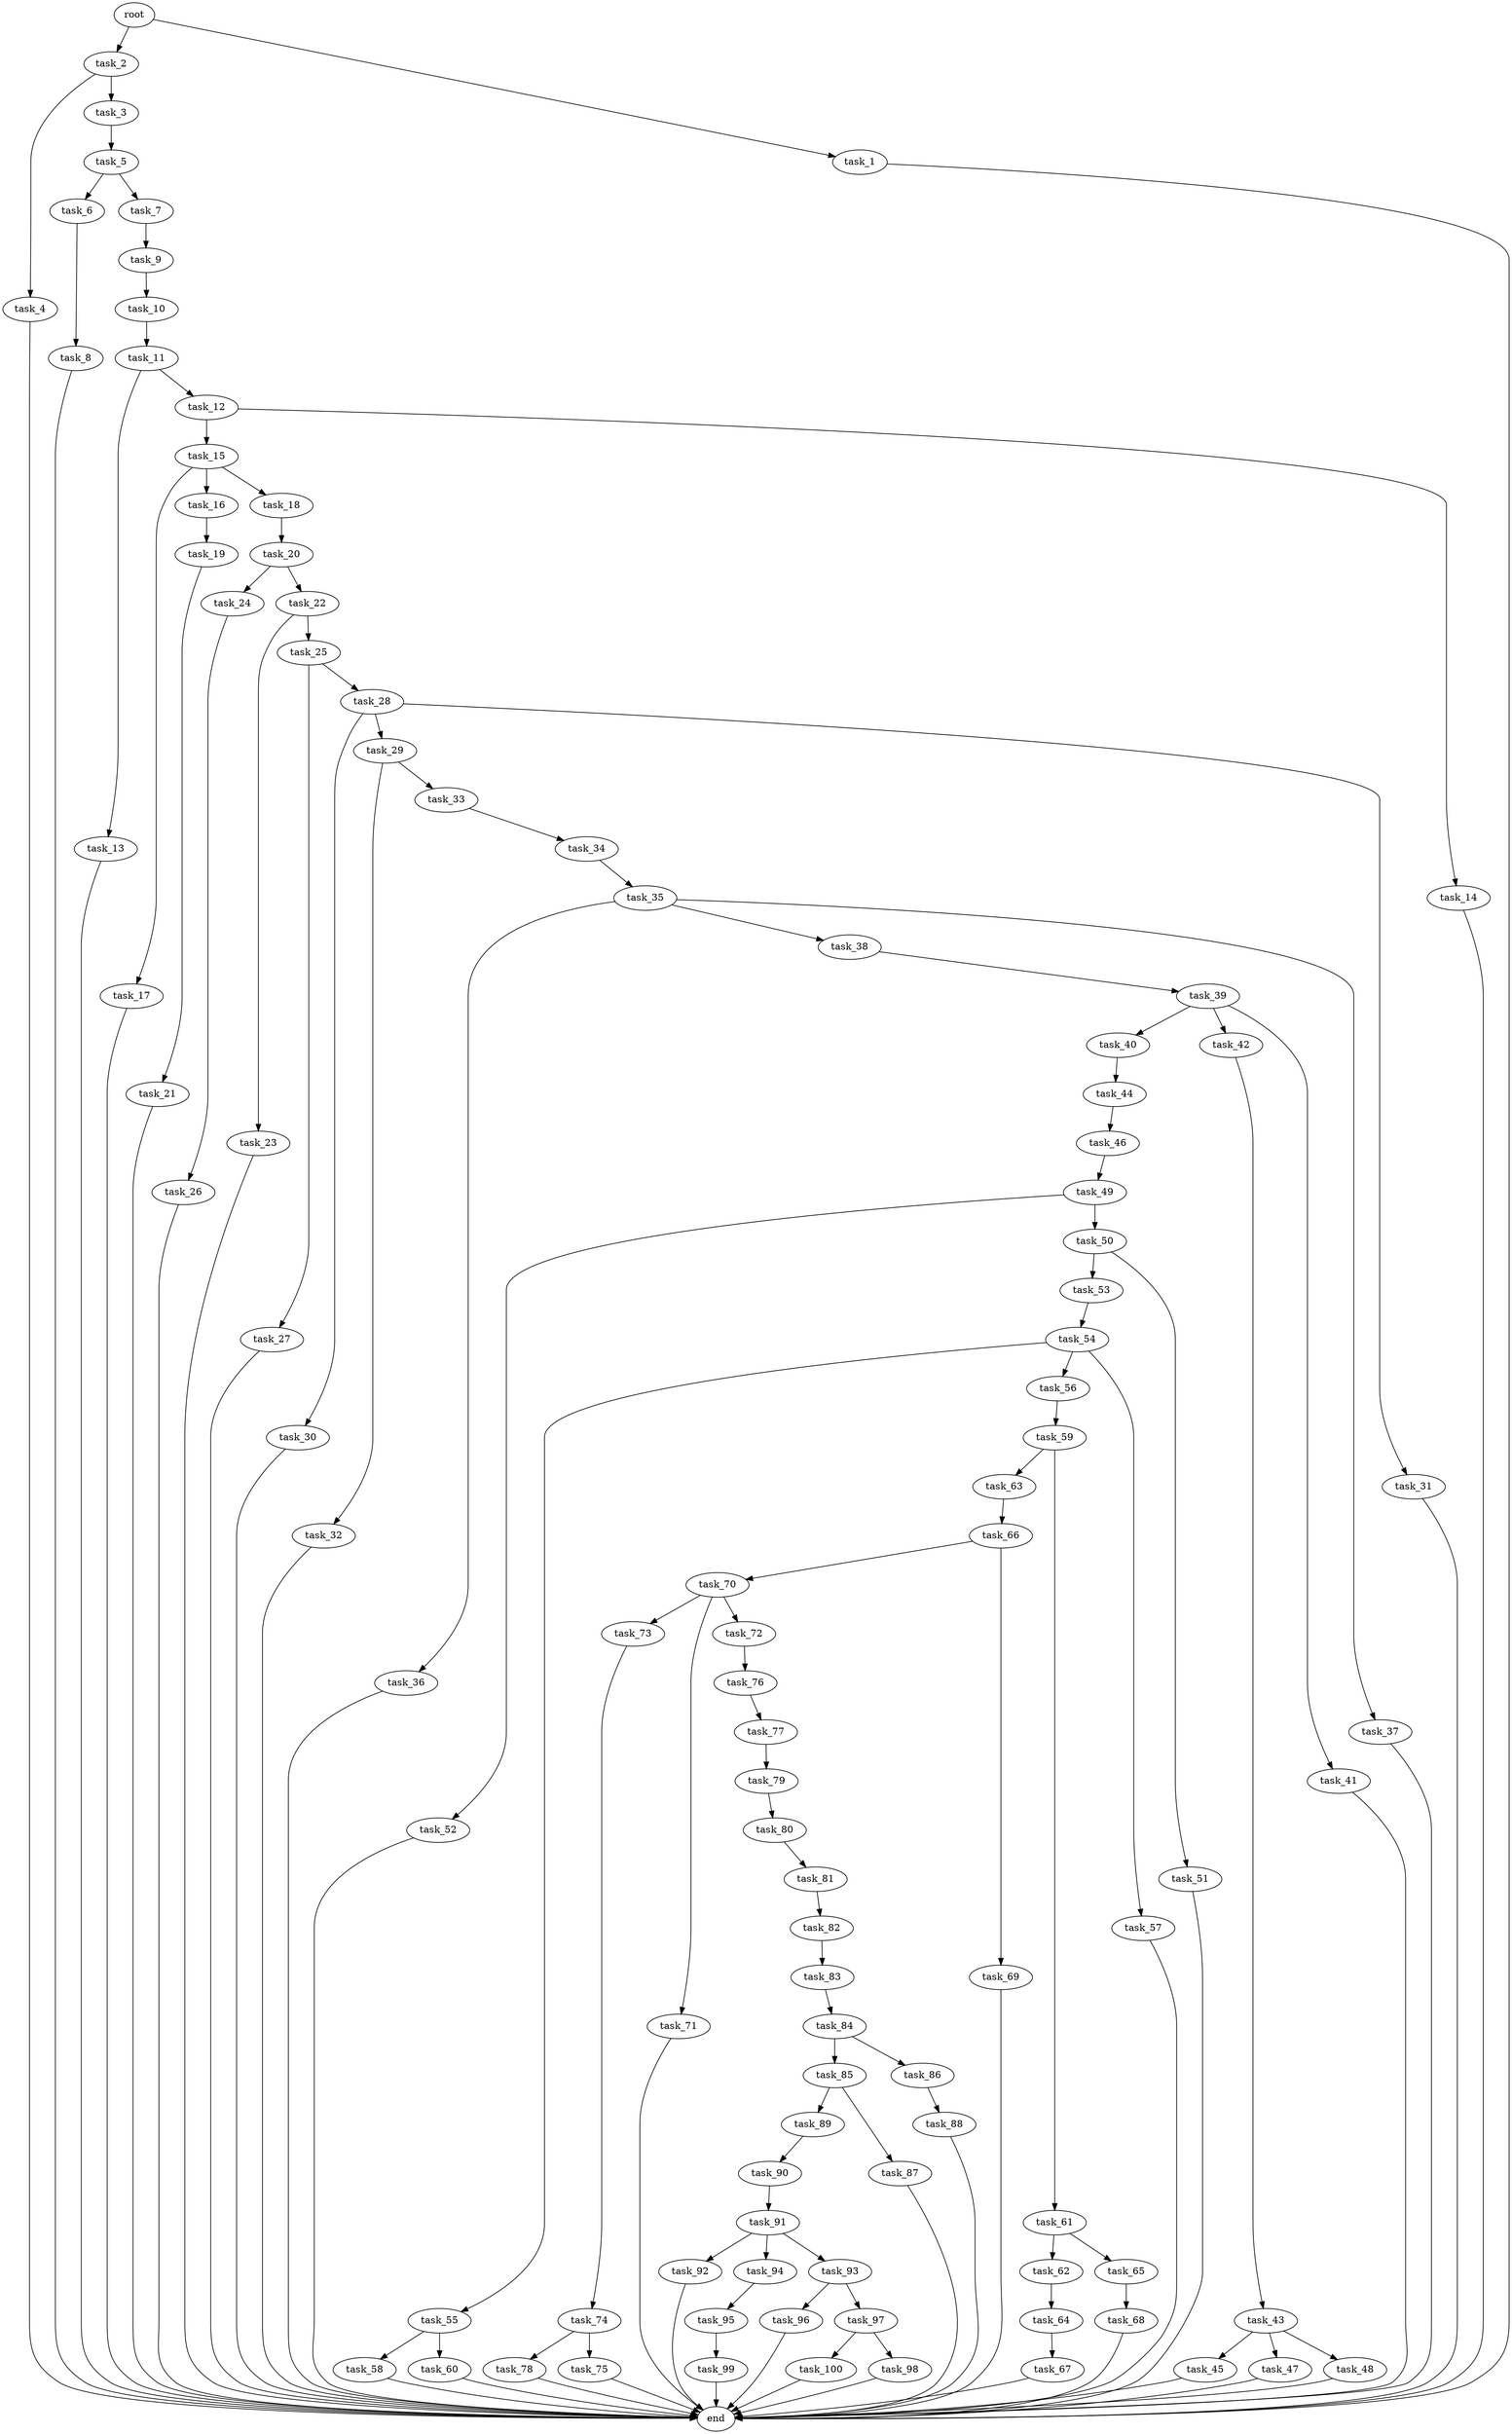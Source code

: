digraph G {
  task_15 [size="3.776946e+11"];
  task_77 [size="9.732358e+11"];
  task_62 [size="1.679808e+11"];
  task_59 [size="2.945621e+11"];
  task_20 [size="5.154988e+11"];
  task_17 [size="9.116977e+11"];
  task_89 [size="8.928597e+11"];
  task_24 [size="9.357176e+11"];
  task_92 [size="2.622385e+11"];
  task_85 [size="6.117370e+11"];
  task_23 [size="9.988197e+11"];
  task_73 [size="6.570335e+11"];
  task_63 [size="9.541283e+11"];
  task_45 [size="6.470660e+11"];
  task_11 [size="3.478207e+11"];
  task_13 [size="2.406695e+11"];
  task_54 [size="3.089688e+11"];
  task_58 [size="6.586102e+11"];
  task_55 [size="6.804739e+10"];
  task_60 [size="6.091676e+10"];
  task_61 [size="2.876249e+11"];
  task_56 [size="8.300731e+11"];
  task_16 [size="3.452409e+11"];
  task_30 [size="9.657032e+11"];
  task_76 [size="6.025815e+11"];
  task_74 [size="9.766870e+11"];
  task_47 [size="6.196197e+11"];
  task_81 [size="4.144604e+11"];
  task_34 [size="7.835318e+11"];
  task_25 [size="2.137860e+10"];
  task_44 [size="3.194846e+11"];
  task_67 [size="1.228103e+11"];
  task_29 [size="1.700861e+11"];
  end [size="0.000000e+00"];
  task_66 [size="9.456529e+11"];
  task_2 [size="7.135886e+11"];
  task_4 [size="5.091604e+11"];
  task_86 [size="4.480118e+11"];
  task_64 [size="5.106233e+11"];
  task_36 [size="4.629904e+11"];
  task_71 [size="1.023699e+11"];
  task_94 [size="8.385565e+11"];
  task_95 [size="9.708703e+11"];
  task_96 [size="2.948801e+11"];
  task_48 [size="1.918655e+11"];
  task_53 [size="2.225090e+11"];
  task_5 [size="1.797470e+11"];
  task_79 [size="6.969033e+11"];
  task_52 [size="9.355809e+11"];
  task_31 [size="4.538344e+11"];
  task_1 [size="8.818430e+11"];
  task_82 [size="8.541028e+11"];
  task_19 [size="3.030434e+11"];
  task_40 [size="3.090147e+10"];
  task_57 [size="8.779408e+11"];
  task_83 [size="1.820699e+11"];
  task_6 [size="2.182263e+11"];
  task_80 [size="8.770964e+11"];
  task_22 [size="9.110193e+11"];
  task_99 [size="5.084086e+11"];
  task_100 [size="7.303409e+11"];
  task_84 [size="1.541907e+11"];
  task_90 [size="2.002024e+11"];
  task_49 [size="5.689069e+11"];
  task_3 [size="9.250244e+11"];
  task_14 [size="8.676852e+11"];
  task_18 [size="1.859051e+11"];
  task_42 [size="4.175710e+11"];
  task_10 [size="3.764143e+11"];
  task_70 [size="9.190974e+10"];
  task_78 [size="3.792815e+11"];
  task_50 [size="6.083990e+09"];
  task_21 [size="5.597289e+11"];
  task_32 [size="4.769174e+11"];
  task_51 [size="9.560942e+11"];
  task_46 [size="1.441466e+11"];
  task_12 [size="8.977457e+10"];
  task_9 [size="5.369343e+11"];
  task_93 [size="9.894265e+11"];
  task_43 [size="8.680885e+11"];
  task_26 [size="2.947549e+11"];
  task_41 [size="7.649626e+11"];
  task_27 [size="8.257159e+11"];
  task_68 [size="1.250898e+10"];
  task_65 [size="9.214553e+11"];
  task_39 [size="7.891947e+11"];
  task_38 [size="5.592742e+10"];
  task_72 [size="9.769982e+11"];
  task_98 [size="5.852402e+10"];
  task_28 [size="8.510723e+11"];
  task_69 [size="2.617839e+11"];
  task_88 [size="4.846922e+11"];
  task_91 [size="5.337689e+11"];
  task_8 [size="7.722994e+10"];
  task_75 [size="2.701259e+11"];
  task_33 [size="9.263617e+11"];
  root [size="0.000000e+00"];
  task_7 [size="6.123978e+11"];
  task_87 [size="5.079349e+11"];
  task_35 [size="6.828872e+10"];
  task_97 [size="3.526074e+11"];
  task_37 [size="7.702836e+11"];

  task_15 -> task_18 [size="1.859051e+08"];
  task_15 -> task_16 [size="3.452409e+08"];
  task_15 -> task_17 [size="9.116977e+08"];
  task_77 -> task_79 [size="6.969033e+08"];
  task_62 -> task_64 [size="5.106233e+08"];
  task_59 -> task_61 [size="2.876249e+08"];
  task_59 -> task_63 [size="9.541283e+08"];
  task_20 -> task_24 [size="9.357176e+08"];
  task_20 -> task_22 [size="9.110193e+08"];
  task_17 -> end [size="1.000000e-12"];
  task_89 -> task_90 [size="2.002024e+08"];
  task_24 -> task_26 [size="2.947549e+08"];
  task_92 -> end [size="1.000000e-12"];
  task_85 -> task_87 [size="5.079349e+08"];
  task_85 -> task_89 [size="8.928597e+08"];
  task_23 -> end [size="1.000000e-12"];
  task_73 -> task_74 [size="9.766870e+08"];
  task_63 -> task_66 [size="9.456529e+08"];
  task_45 -> end [size="1.000000e-12"];
  task_11 -> task_12 [size="8.977457e+07"];
  task_11 -> task_13 [size="2.406695e+08"];
  task_13 -> end [size="1.000000e-12"];
  task_54 -> task_55 [size="6.804739e+07"];
  task_54 -> task_57 [size="8.779408e+08"];
  task_54 -> task_56 [size="8.300731e+08"];
  task_58 -> end [size="1.000000e-12"];
  task_55 -> task_58 [size="6.586102e+08"];
  task_55 -> task_60 [size="6.091676e+07"];
  task_60 -> end [size="1.000000e-12"];
  task_61 -> task_65 [size="9.214553e+08"];
  task_61 -> task_62 [size="1.679808e+08"];
  task_56 -> task_59 [size="2.945621e+08"];
  task_16 -> task_19 [size="3.030434e+08"];
  task_30 -> end [size="1.000000e-12"];
  task_76 -> task_77 [size="9.732358e+08"];
  task_74 -> task_75 [size="2.701259e+08"];
  task_74 -> task_78 [size="3.792815e+08"];
  task_47 -> end [size="1.000000e-12"];
  task_81 -> task_82 [size="8.541028e+08"];
  task_34 -> task_35 [size="6.828872e+07"];
  task_25 -> task_27 [size="8.257159e+08"];
  task_25 -> task_28 [size="8.510723e+08"];
  task_44 -> task_46 [size="1.441466e+08"];
  task_67 -> end [size="1.000000e-12"];
  task_29 -> task_32 [size="4.769174e+08"];
  task_29 -> task_33 [size="9.263617e+08"];
  task_66 -> task_69 [size="2.617839e+08"];
  task_66 -> task_70 [size="9.190974e+07"];
  task_2 -> task_4 [size="5.091604e+08"];
  task_2 -> task_3 [size="9.250244e+08"];
  task_4 -> end [size="1.000000e-12"];
  task_86 -> task_88 [size="4.846922e+08"];
  task_64 -> task_67 [size="1.228103e+08"];
  task_36 -> end [size="1.000000e-12"];
  task_71 -> end [size="1.000000e-12"];
  task_94 -> task_95 [size="9.708703e+08"];
  task_95 -> task_99 [size="5.084086e+08"];
  task_96 -> end [size="1.000000e-12"];
  task_48 -> end [size="1.000000e-12"];
  task_53 -> task_54 [size="3.089688e+08"];
  task_5 -> task_7 [size="6.123978e+08"];
  task_5 -> task_6 [size="2.182263e+08"];
  task_79 -> task_80 [size="8.770964e+08"];
  task_52 -> end [size="1.000000e-12"];
  task_31 -> end [size="1.000000e-12"];
  task_1 -> end [size="1.000000e-12"];
  task_82 -> task_83 [size="1.820699e+08"];
  task_19 -> task_21 [size="5.597289e+08"];
  task_40 -> task_44 [size="3.194846e+08"];
  task_57 -> end [size="1.000000e-12"];
  task_83 -> task_84 [size="1.541907e+08"];
  task_6 -> task_8 [size="7.722994e+07"];
  task_80 -> task_81 [size="4.144604e+08"];
  task_22 -> task_23 [size="9.988197e+08"];
  task_22 -> task_25 [size="2.137860e+07"];
  task_99 -> end [size="1.000000e-12"];
  task_100 -> end [size="1.000000e-12"];
  task_84 -> task_85 [size="6.117370e+08"];
  task_84 -> task_86 [size="4.480118e+08"];
  task_90 -> task_91 [size="5.337689e+08"];
  task_49 -> task_52 [size="9.355809e+08"];
  task_49 -> task_50 [size="6.083990e+06"];
  task_3 -> task_5 [size="1.797470e+08"];
  task_14 -> end [size="1.000000e-12"];
  task_18 -> task_20 [size="5.154988e+08"];
  task_42 -> task_43 [size="8.680885e+08"];
  task_10 -> task_11 [size="3.478207e+08"];
  task_70 -> task_73 [size="6.570335e+08"];
  task_70 -> task_72 [size="9.769982e+08"];
  task_70 -> task_71 [size="1.023699e+08"];
  task_78 -> end [size="1.000000e-12"];
  task_50 -> task_53 [size="2.225090e+08"];
  task_50 -> task_51 [size="9.560942e+08"];
  task_21 -> end [size="1.000000e-12"];
  task_32 -> end [size="1.000000e-12"];
  task_51 -> end [size="1.000000e-12"];
  task_46 -> task_49 [size="5.689069e+08"];
  task_12 -> task_14 [size="8.676852e+08"];
  task_12 -> task_15 [size="3.776946e+08"];
  task_9 -> task_10 [size="3.764143e+08"];
  task_93 -> task_96 [size="2.948801e+08"];
  task_93 -> task_97 [size="3.526074e+08"];
  task_43 -> task_45 [size="6.470660e+08"];
  task_43 -> task_48 [size="1.918655e+08"];
  task_43 -> task_47 [size="6.196197e+08"];
  task_26 -> end [size="1.000000e-12"];
  task_41 -> end [size="1.000000e-12"];
  task_27 -> end [size="1.000000e-12"];
  task_68 -> end [size="1.000000e-12"];
  task_65 -> task_68 [size="1.250898e+07"];
  task_39 -> task_41 [size="7.649626e+08"];
  task_39 -> task_42 [size="4.175710e+08"];
  task_39 -> task_40 [size="3.090147e+07"];
  task_38 -> task_39 [size="7.891947e+08"];
  task_72 -> task_76 [size="6.025815e+08"];
  task_98 -> end [size="1.000000e-12"];
  task_28 -> task_29 [size="1.700861e+08"];
  task_28 -> task_30 [size="9.657032e+08"];
  task_28 -> task_31 [size="4.538344e+08"];
  task_69 -> end [size="1.000000e-12"];
  task_88 -> end [size="1.000000e-12"];
  task_91 -> task_92 [size="2.622385e+08"];
  task_91 -> task_93 [size="9.894265e+08"];
  task_91 -> task_94 [size="8.385565e+08"];
  task_8 -> end [size="1.000000e-12"];
  task_75 -> end [size="1.000000e-12"];
  task_33 -> task_34 [size="7.835318e+08"];
  root -> task_1 [size="1.000000e-12"];
  root -> task_2 [size="1.000000e-12"];
  task_7 -> task_9 [size="5.369343e+08"];
  task_87 -> end [size="1.000000e-12"];
  task_35 -> task_36 [size="4.629904e+08"];
  task_35 -> task_37 [size="7.702836e+08"];
  task_35 -> task_38 [size="5.592742e+07"];
  task_97 -> task_98 [size="5.852402e+07"];
  task_97 -> task_100 [size="7.303409e+08"];
  task_37 -> end [size="1.000000e-12"];
}

